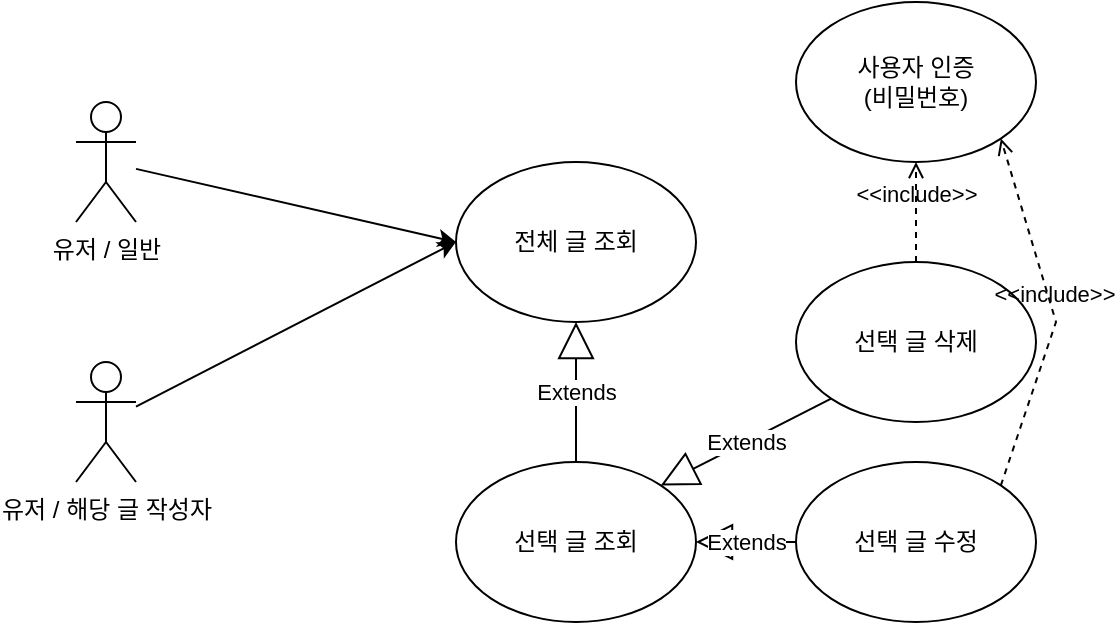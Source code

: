 <mxfile version="20.7.4" type="github">
  <diagram id="ic19Fm1MTHeZwUOBJy1f" name="페이지-1">
    <mxGraphModel dx="1434" dy="706" grid="1" gridSize="10" guides="1" tooltips="1" connect="1" arrows="1" fold="1" page="1" pageScale="1" pageWidth="827" pageHeight="1169" math="0" shadow="0">
      <root>
        <mxCell id="0" />
        <mxCell id="1" parent="0" />
        <mxCell id="qg8rIpIQ6uU5LLOu5hXU-1" value="전체 글 조회" style="ellipse;whiteSpace=wrap;html=1;" vertex="1" parent="1">
          <mxGeometry x="230" y="190" width="120" height="80" as="geometry" />
        </mxCell>
        <mxCell id="qg8rIpIQ6uU5LLOu5hXU-2" value="선택 글 수정" style="ellipse;whiteSpace=wrap;html=1;" vertex="1" parent="1">
          <mxGeometry x="400" y="340" width="120" height="80" as="geometry" />
        </mxCell>
        <mxCell id="qg8rIpIQ6uU5LLOu5hXU-3" value="선택 글 조회" style="ellipse;whiteSpace=wrap;html=1;" vertex="1" parent="1">
          <mxGeometry x="230" y="340" width="120" height="80" as="geometry" />
        </mxCell>
        <mxCell id="qg8rIpIQ6uU5LLOu5hXU-4" value="사용자 인증&lt;br&gt;(비밀번호)" style="ellipse;whiteSpace=wrap;html=1;" vertex="1" parent="1">
          <mxGeometry x="400" y="110" width="120" height="80" as="geometry" />
        </mxCell>
        <mxCell id="qg8rIpIQ6uU5LLOu5hXU-5" value="선택 글 삭제" style="ellipse;whiteSpace=wrap;html=1;" vertex="1" parent="1">
          <mxGeometry x="400" y="240" width="120" height="80" as="geometry" />
        </mxCell>
        <mxCell id="qg8rIpIQ6uU5LLOu5hXU-7" value="유저 / 해당 글 작성자" style="shape=umlActor;verticalLabelPosition=bottom;verticalAlign=top;html=1;outlineConnect=0;" vertex="1" parent="1">
          <mxGeometry x="40" y="290" width="30" height="60" as="geometry" />
        </mxCell>
        <mxCell id="qg8rIpIQ6uU5LLOu5hXU-8" value="유저 / 일반" style="shape=umlActor;verticalLabelPosition=bottom;verticalAlign=top;html=1;outlineConnect=0;" vertex="1" parent="1">
          <mxGeometry x="40" y="160" width="30" height="60" as="geometry" />
        </mxCell>
        <mxCell id="qg8rIpIQ6uU5LLOu5hXU-11" value="" style="endArrow=classic;html=1;rounded=0;entryX=0;entryY=0.5;entryDx=0;entryDy=0;" edge="1" parent="1" source="qg8rIpIQ6uU5LLOu5hXU-7" target="qg8rIpIQ6uU5LLOu5hXU-1">
          <mxGeometry width="50" height="50" relative="1" as="geometry">
            <mxPoint x="70" y="350" as="sourcePoint" />
            <mxPoint x="150" y="300" as="targetPoint" />
          </mxGeometry>
        </mxCell>
        <mxCell id="qg8rIpIQ6uU5LLOu5hXU-12" value="" style="endArrow=classic;html=1;rounded=0;entryX=0;entryY=0.5;entryDx=0;entryDy=0;" edge="1" parent="1" source="qg8rIpIQ6uU5LLOu5hXU-8" target="qg8rIpIQ6uU5LLOu5hXU-1">
          <mxGeometry width="50" height="50" relative="1" as="geometry">
            <mxPoint x="80" y="228.163" as="sourcePoint" />
            <mxPoint x="310" y="200" as="targetPoint" />
          </mxGeometry>
        </mxCell>
        <mxCell id="qg8rIpIQ6uU5LLOu5hXU-25" value="Extends" style="endArrow=block;endSize=16;endFill=0;html=1;rounded=0;entryX=0.5;entryY=1;entryDx=0;entryDy=0;exitX=0.5;exitY=0;exitDx=0;exitDy=0;" edge="1" parent="1" source="qg8rIpIQ6uU5LLOu5hXU-3" target="qg8rIpIQ6uU5LLOu5hXU-1">
          <mxGeometry width="160" relative="1" as="geometry">
            <mxPoint x="170" y="460" as="sourcePoint" />
            <mxPoint x="250" y="290" as="targetPoint" />
          </mxGeometry>
        </mxCell>
        <mxCell id="qg8rIpIQ6uU5LLOu5hXU-26" value="Extends" style="endArrow=block;endSize=16;endFill=0;html=1;rounded=0;entryX=1;entryY=0.5;entryDx=0;entryDy=0;exitX=0;exitY=0.5;exitDx=0;exitDy=0;" edge="1" parent="1" source="qg8rIpIQ6uU5LLOu5hXU-2" target="qg8rIpIQ6uU5LLOu5hXU-3">
          <mxGeometry width="160" relative="1" as="geometry">
            <mxPoint x="390" y="400" as="sourcePoint" />
            <mxPoint x="460" y="230" as="targetPoint" />
          </mxGeometry>
        </mxCell>
        <mxCell id="qg8rIpIQ6uU5LLOu5hXU-27" value="Extends" style="endArrow=block;endSize=16;endFill=0;html=1;rounded=0;entryX=1;entryY=0;entryDx=0;entryDy=0;exitX=0;exitY=1;exitDx=0;exitDy=0;" edge="1" parent="1" source="qg8rIpIQ6uU5LLOu5hXU-5" target="qg8rIpIQ6uU5LLOu5hXU-3">
          <mxGeometry width="160" relative="1" as="geometry">
            <mxPoint x="400" y="410" as="sourcePoint" />
            <mxPoint x="460" y="310" as="targetPoint" />
          </mxGeometry>
        </mxCell>
        <mxCell id="qg8rIpIQ6uU5LLOu5hXU-29" value="&amp;lt;&amp;lt;include&amp;gt;&amp;gt;" style="html=1;verticalAlign=bottom;labelBackgroundColor=none;endArrow=open;endFill=0;dashed=1;rounded=0;entryX=0.5;entryY=1;entryDx=0;entryDy=0;exitX=0.5;exitY=0;exitDx=0;exitDy=0;" edge="1" parent="1" source="qg8rIpIQ6uU5LLOu5hXU-5" target="qg8rIpIQ6uU5LLOu5hXU-4">
          <mxGeometry width="160" relative="1" as="geometry">
            <mxPoint x="556" y="410" as="sourcePoint" />
            <mxPoint x="716" y="410" as="targetPoint" />
          </mxGeometry>
        </mxCell>
        <mxCell id="qg8rIpIQ6uU5LLOu5hXU-30" value="&amp;lt;&amp;lt;include&amp;gt;&amp;gt;" style="html=1;verticalAlign=bottom;labelBackgroundColor=none;endArrow=open;endFill=0;dashed=1;rounded=0;entryX=1;entryY=1;entryDx=0;entryDy=0;exitX=1;exitY=0;exitDx=0;exitDy=0;" edge="1" parent="1" source="qg8rIpIQ6uU5LLOu5hXU-2" target="qg8rIpIQ6uU5LLOu5hXU-4">
          <mxGeometry width="160" relative="1" as="geometry">
            <mxPoint x="436" y="360" as="sourcePoint" />
            <mxPoint x="536" y="270" as="targetPoint" />
            <Array as="points">
              <mxPoint x="530" y="270" />
            </Array>
          </mxGeometry>
        </mxCell>
      </root>
    </mxGraphModel>
  </diagram>
</mxfile>
